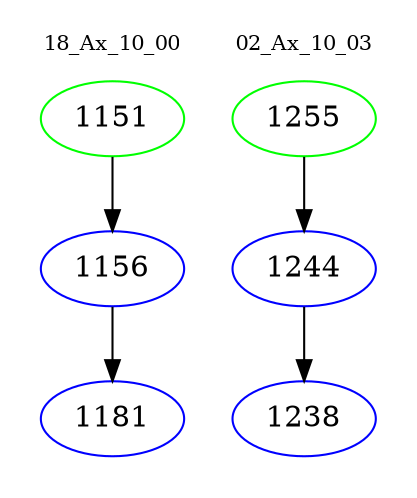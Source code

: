 digraph{
subgraph cluster_0 {
color = white
label = "18_Ax_10_00";
fontsize=10;
T0_1151 [label="1151", color="green"]
T0_1151 -> T0_1156 [color="black"]
T0_1156 [label="1156", color="blue"]
T0_1156 -> T0_1181 [color="black"]
T0_1181 [label="1181", color="blue"]
}
subgraph cluster_1 {
color = white
label = "02_Ax_10_03";
fontsize=10;
T1_1255 [label="1255", color="green"]
T1_1255 -> T1_1244 [color="black"]
T1_1244 [label="1244", color="blue"]
T1_1244 -> T1_1238 [color="black"]
T1_1238 [label="1238", color="blue"]
}
}
